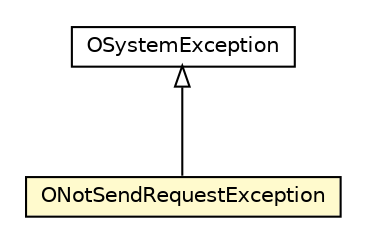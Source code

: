 #!/usr/local/bin/dot
#
# Class diagram 
# Generated by UMLGraph version R5_6-24-gf6e263 (http://www.umlgraph.org/)
#

digraph G {
	edge [fontname="Helvetica",fontsize=10,labelfontname="Helvetica",labelfontsize=10];
	node [fontname="Helvetica",fontsize=10,shape=plaintext];
	nodesep=0.25;
	ranksep=0.5;
	// com.orientechnologies.common.exception.OSystemException
	c4700723 [label=<<table title="com.orientechnologies.common.exception.OSystemException" border="0" cellborder="1" cellspacing="0" cellpadding="2" port="p" href="../../common/exception/OSystemException.html">
		<tr><td><table border="0" cellspacing="0" cellpadding="1">
<tr><td align="center" balign="center"> OSystemException </td></tr>
		</table></td></tr>
		</table>>, URL="../../common/exception/OSystemException.html", fontname="Helvetica", fontcolor="black", fontsize=10.0];
	// com.orientechnologies.orient.client.ONotSendRequestException
	c4702547 [label=<<table title="com.orientechnologies.orient.client.ONotSendRequestException" border="0" cellborder="1" cellspacing="0" cellpadding="2" port="p" bgcolor="lemonChiffon" href="./ONotSendRequestException.html">
		<tr><td><table border="0" cellspacing="0" cellpadding="1">
<tr><td align="center" balign="center"> ONotSendRequestException </td></tr>
		</table></td></tr>
		</table>>, URL="./ONotSendRequestException.html", fontname="Helvetica", fontcolor="black", fontsize=10.0];
	//com.orientechnologies.orient.client.ONotSendRequestException extends com.orientechnologies.common.exception.OSystemException
	c4700723:p -> c4702547:p [dir=back,arrowtail=empty];
}

